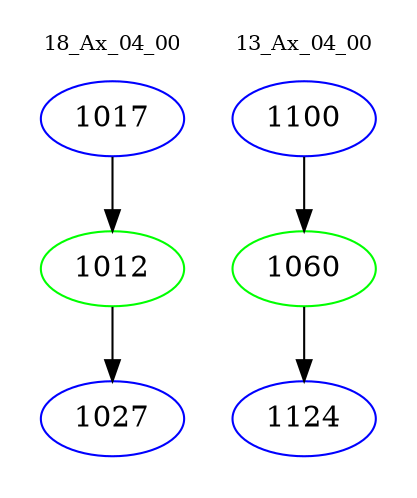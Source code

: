 digraph{
subgraph cluster_0 {
color = white
label = "18_Ax_04_00";
fontsize=10;
T0_1017 [label="1017", color="blue"]
T0_1017 -> T0_1012 [color="black"]
T0_1012 [label="1012", color="green"]
T0_1012 -> T0_1027 [color="black"]
T0_1027 [label="1027", color="blue"]
}
subgraph cluster_1 {
color = white
label = "13_Ax_04_00";
fontsize=10;
T1_1100 [label="1100", color="blue"]
T1_1100 -> T1_1060 [color="black"]
T1_1060 [label="1060", color="green"]
T1_1060 -> T1_1124 [color="black"]
T1_1124 [label="1124", color="blue"]
}
}
